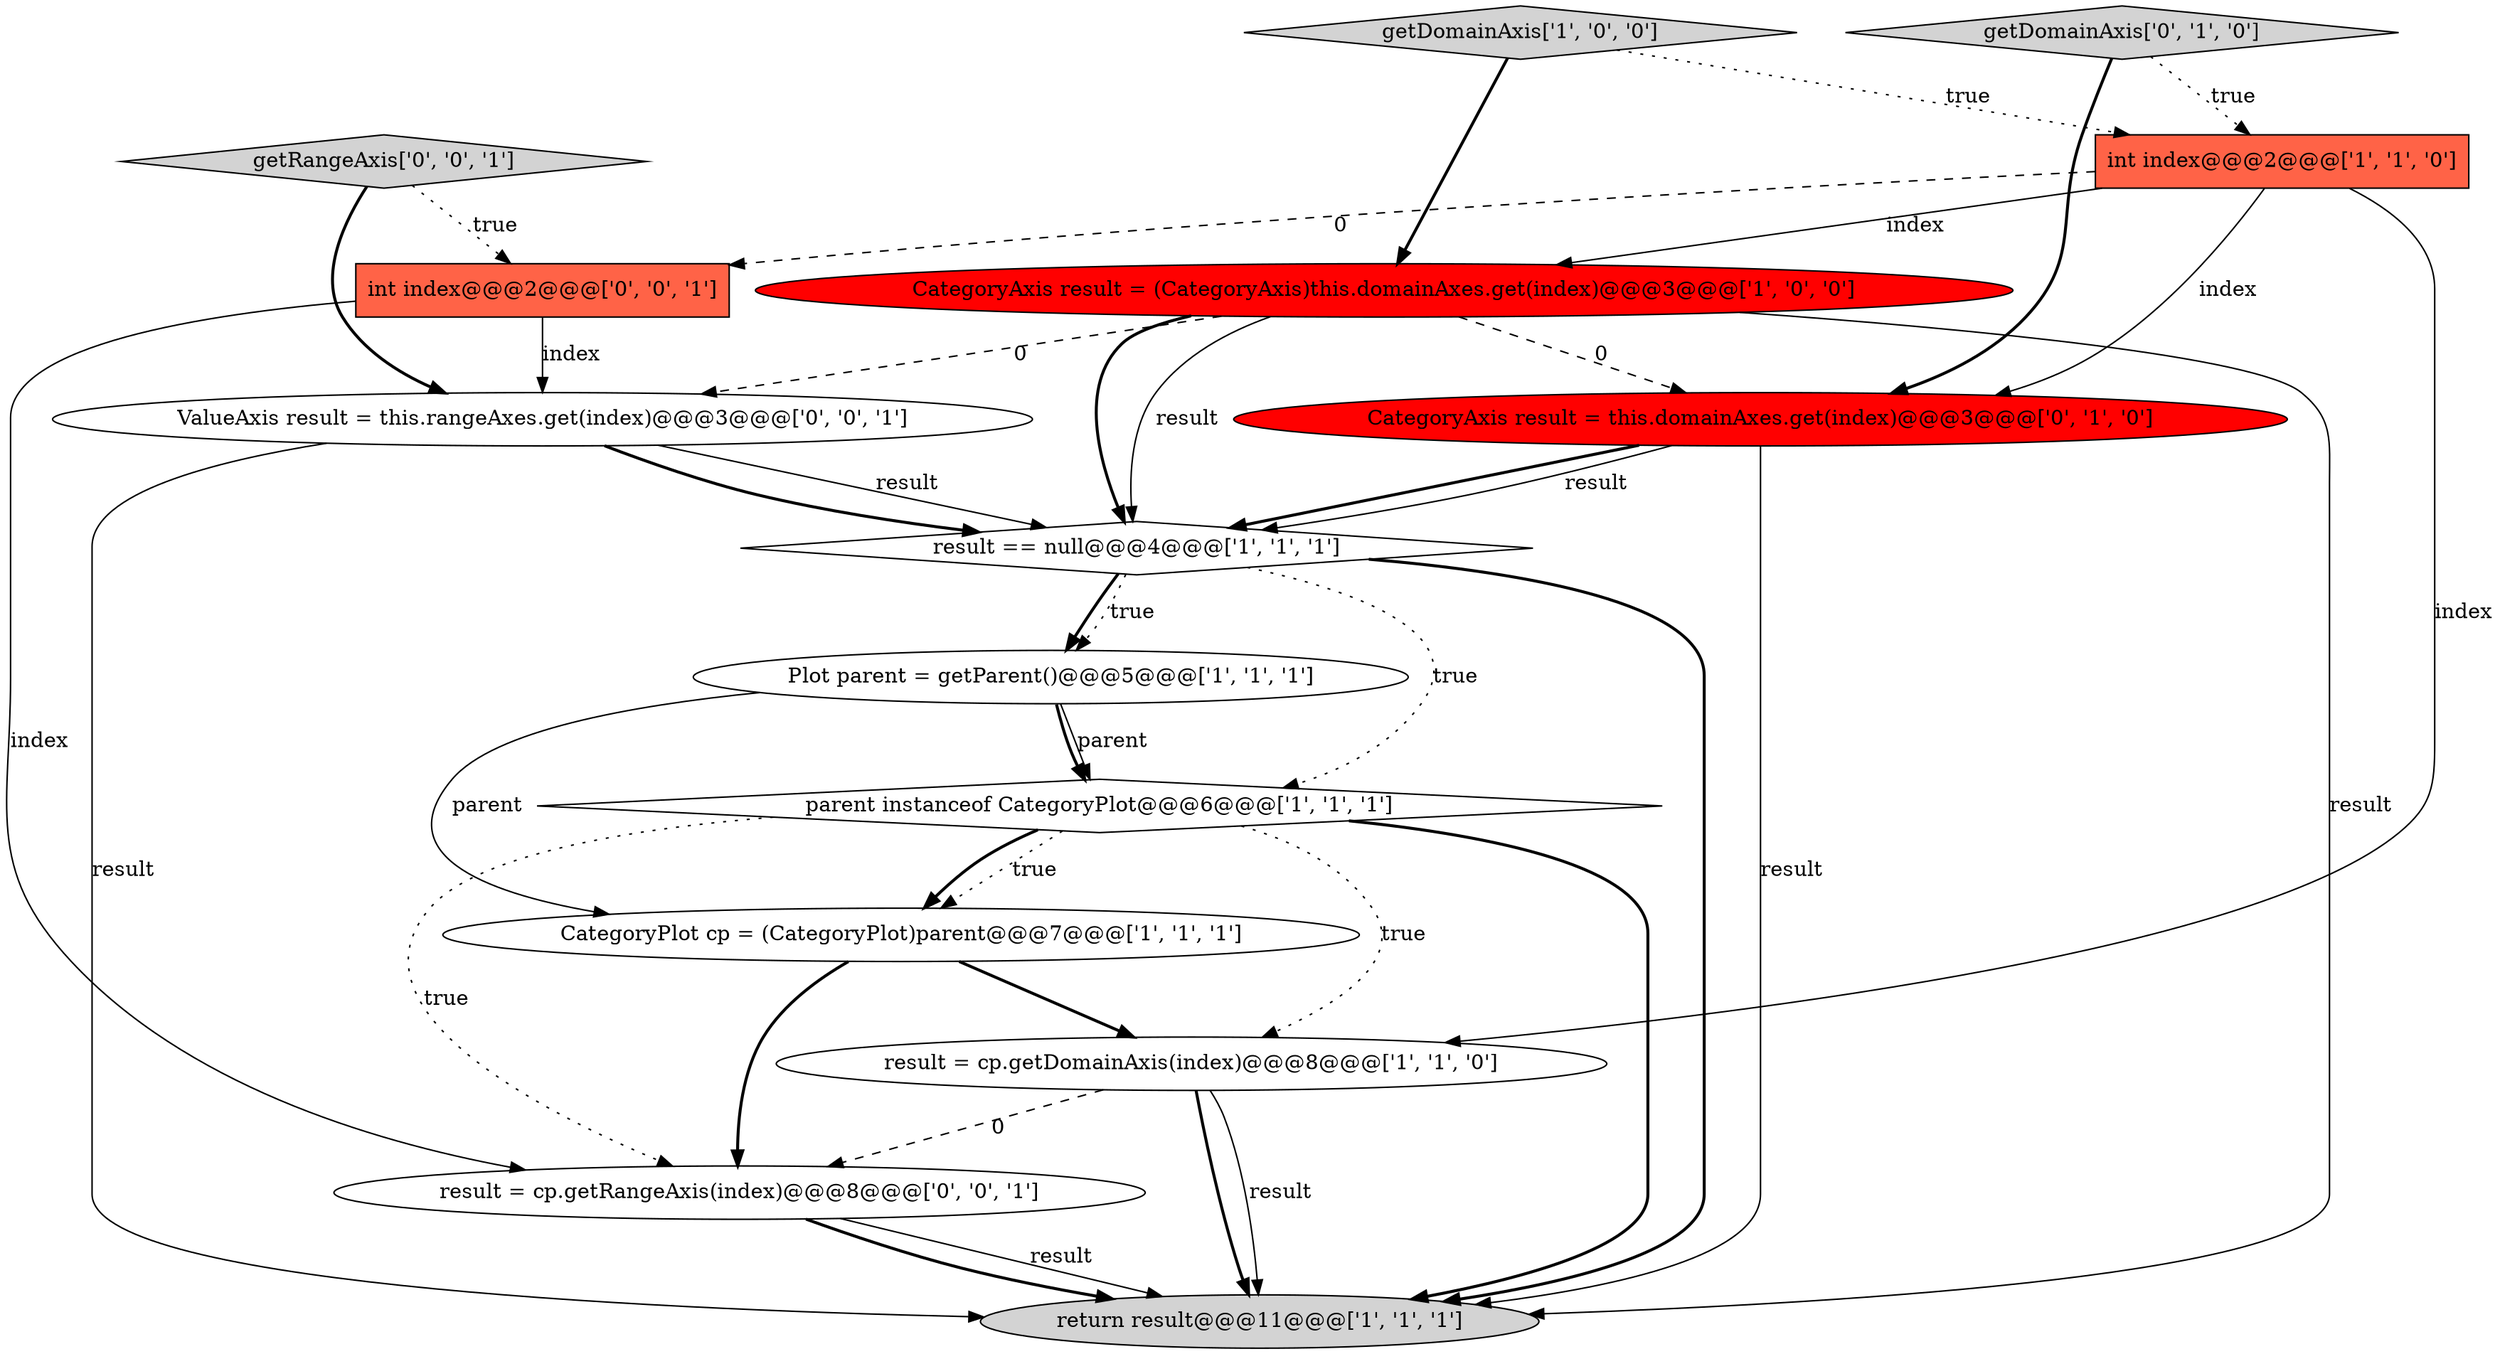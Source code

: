 digraph {
0 [style = filled, label = "CategoryAxis result = (CategoryAxis)this.domainAxes.get(index)@@@3@@@['1', '0', '0']", fillcolor = red, shape = ellipse image = "AAA1AAABBB1BBB"];
8 [style = filled, label = "getDomainAxis['1', '0', '0']", fillcolor = lightgray, shape = diamond image = "AAA0AAABBB1BBB"];
10 [style = filled, label = "getDomainAxis['0', '1', '0']", fillcolor = lightgray, shape = diamond image = "AAA0AAABBB2BBB"];
7 [style = filled, label = "result = cp.getDomainAxis(index)@@@8@@@['1', '1', '0']", fillcolor = white, shape = ellipse image = "AAA0AAABBB1BBB"];
5 [style = filled, label = "parent instanceof CategoryPlot@@@6@@@['1', '1', '1']", fillcolor = white, shape = diamond image = "AAA0AAABBB1BBB"];
11 [style = filled, label = "ValueAxis result = this.rangeAxes.get(index)@@@3@@@['0', '0', '1']", fillcolor = white, shape = ellipse image = "AAA0AAABBB3BBB"];
9 [style = filled, label = "CategoryAxis result = this.domainAxes.get(index)@@@3@@@['0', '1', '0']", fillcolor = red, shape = ellipse image = "AAA1AAABBB2BBB"];
14 [style = filled, label = "getRangeAxis['0', '0', '1']", fillcolor = lightgray, shape = diamond image = "AAA0AAABBB3BBB"];
3 [style = filled, label = "Plot parent = getParent()@@@5@@@['1', '1', '1']", fillcolor = white, shape = ellipse image = "AAA0AAABBB1BBB"];
6 [style = filled, label = "CategoryPlot cp = (CategoryPlot)parent@@@7@@@['1', '1', '1']", fillcolor = white, shape = ellipse image = "AAA0AAABBB1BBB"];
4 [style = filled, label = "result == null@@@4@@@['1', '1', '1']", fillcolor = white, shape = diamond image = "AAA0AAABBB1BBB"];
12 [style = filled, label = "int index@@@2@@@['0', '0', '1']", fillcolor = tomato, shape = box image = "AAA0AAABBB3BBB"];
1 [style = filled, label = "return result@@@11@@@['1', '1', '1']", fillcolor = lightgray, shape = ellipse image = "AAA0AAABBB1BBB"];
2 [style = filled, label = "int index@@@2@@@['1', '1', '0']", fillcolor = tomato, shape = box image = "AAA0AAABBB1BBB"];
13 [style = filled, label = "result = cp.getRangeAxis(index)@@@8@@@['0', '0', '1']", fillcolor = white, shape = ellipse image = "AAA0AAABBB3BBB"];
4->5 [style = dotted, label="true"];
4->3 [style = bold, label=""];
7->1 [style = bold, label=""];
3->5 [style = solid, label="parent"];
12->13 [style = solid, label="index"];
14->12 [style = dotted, label="true"];
11->1 [style = solid, label="result"];
2->0 [style = solid, label="index"];
8->2 [style = dotted, label="true"];
9->4 [style = bold, label=""];
11->4 [style = bold, label=""];
11->4 [style = solid, label="result"];
5->6 [style = dotted, label="true"];
13->1 [style = solid, label="result"];
0->11 [style = dashed, label="0"];
12->11 [style = solid, label="index"];
9->4 [style = solid, label="result"];
13->1 [style = bold, label=""];
2->9 [style = solid, label="index"];
0->1 [style = solid, label="result"];
8->0 [style = bold, label=""];
3->6 [style = solid, label="parent"];
5->1 [style = bold, label=""];
5->13 [style = dotted, label="true"];
2->12 [style = dashed, label="0"];
3->5 [style = bold, label=""];
4->3 [style = dotted, label="true"];
5->6 [style = bold, label=""];
10->2 [style = dotted, label="true"];
0->4 [style = bold, label=""];
5->7 [style = dotted, label="true"];
6->13 [style = bold, label=""];
7->13 [style = dashed, label="0"];
0->4 [style = solid, label="result"];
4->1 [style = bold, label=""];
10->9 [style = bold, label=""];
9->1 [style = solid, label="result"];
2->7 [style = solid, label="index"];
0->9 [style = dashed, label="0"];
6->7 [style = bold, label=""];
14->11 [style = bold, label=""];
7->1 [style = solid, label="result"];
}
